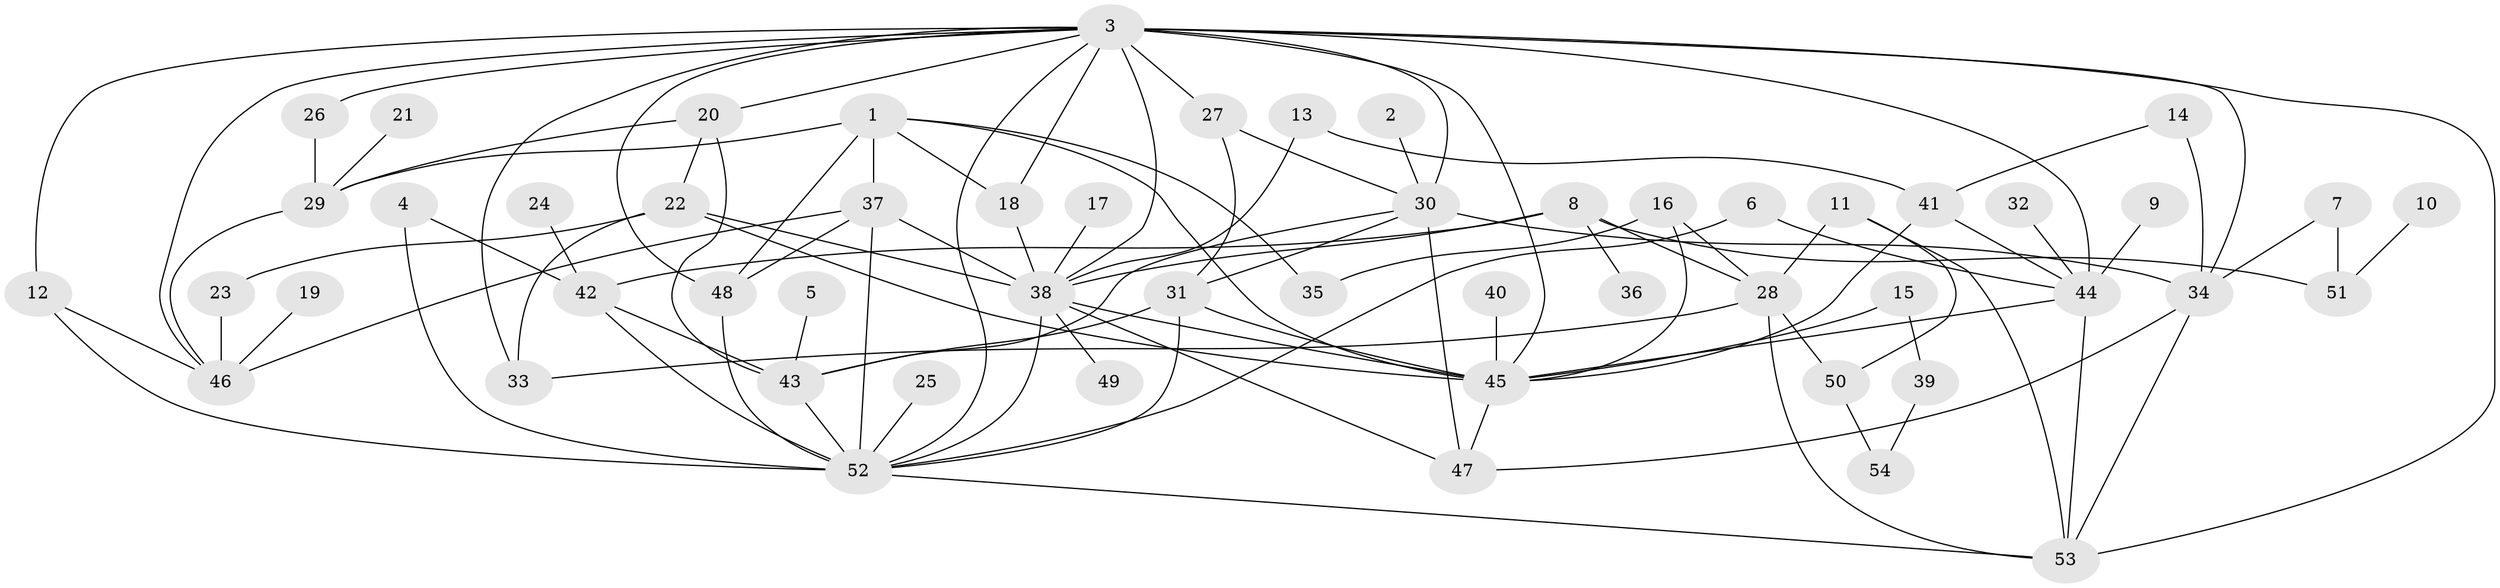 // original degree distribution, {9: 0.009345794392523364, 8: 0.018691588785046728, 5: 0.102803738317757, 4: 0.09345794392523364, 6: 0.056074766355140186, 3: 0.24299065420560748, 7: 0.009345794392523364, 1: 0.21495327102803738, 2: 0.2523364485981308}
// Generated by graph-tools (version 1.1) at 2025/25/03/09/25 03:25:27]
// undirected, 54 vertices, 102 edges
graph export_dot {
graph [start="1"]
  node [color=gray90,style=filled];
  1;
  2;
  3;
  4;
  5;
  6;
  7;
  8;
  9;
  10;
  11;
  12;
  13;
  14;
  15;
  16;
  17;
  18;
  19;
  20;
  21;
  22;
  23;
  24;
  25;
  26;
  27;
  28;
  29;
  30;
  31;
  32;
  33;
  34;
  35;
  36;
  37;
  38;
  39;
  40;
  41;
  42;
  43;
  44;
  45;
  46;
  47;
  48;
  49;
  50;
  51;
  52;
  53;
  54;
  1 -- 18 [weight=1.0];
  1 -- 29 [weight=1.0];
  1 -- 35 [weight=1.0];
  1 -- 37 [weight=1.0];
  1 -- 45 [weight=1.0];
  1 -- 48 [weight=1.0];
  2 -- 30 [weight=1.0];
  3 -- 12 [weight=1.0];
  3 -- 18 [weight=1.0];
  3 -- 20 [weight=1.0];
  3 -- 26 [weight=1.0];
  3 -- 27 [weight=1.0];
  3 -- 30 [weight=2.0];
  3 -- 33 [weight=1.0];
  3 -- 34 [weight=1.0];
  3 -- 38 [weight=1.0];
  3 -- 44 [weight=1.0];
  3 -- 45 [weight=1.0];
  3 -- 46 [weight=1.0];
  3 -- 48 [weight=1.0];
  3 -- 52 [weight=1.0];
  3 -- 53 [weight=1.0];
  4 -- 42 [weight=1.0];
  4 -- 52 [weight=1.0];
  5 -- 43 [weight=1.0];
  6 -- 44 [weight=1.0];
  6 -- 52 [weight=1.0];
  7 -- 34 [weight=1.0];
  7 -- 51 [weight=1.0];
  8 -- 28 [weight=1.0];
  8 -- 36 [weight=1.0];
  8 -- 38 [weight=1.0];
  8 -- 42 [weight=1.0];
  8 -- 51 [weight=1.0];
  9 -- 44 [weight=1.0];
  10 -- 51 [weight=1.0];
  11 -- 28 [weight=1.0];
  11 -- 50 [weight=1.0];
  11 -- 53 [weight=1.0];
  12 -- 46 [weight=1.0];
  12 -- 52 [weight=1.0];
  13 -- 38 [weight=1.0];
  13 -- 41 [weight=1.0];
  14 -- 34 [weight=1.0];
  14 -- 41 [weight=1.0];
  15 -- 39 [weight=1.0];
  15 -- 45 [weight=1.0];
  16 -- 28 [weight=1.0];
  16 -- 35 [weight=1.0];
  16 -- 45 [weight=1.0];
  17 -- 38 [weight=1.0];
  18 -- 38 [weight=1.0];
  19 -- 46 [weight=1.0];
  20 -- 22 [weight=1.0];
  20 -- 29 [weight=1.0];
  20 -- 43 [weight=1.0];
  21 -- 29 [weight=1.0];
  22 -- 23 [weight=1.0];
  22 -- 33 [weight=1.0];
  22 -- 38 [weight=1.0];
  22 -- 45 [weight=1.0];
  23 -- 46 [weight=1.0];
  24 -- 42 [weight=1.0];
  25 -- 52 [weight=1.0];
  26 -- 29 [weight=1.0];
  27 -- 30 [weight=1.0];
  27 -- 31 [weight=1.0];
  28 -- 33 [weight=1.0];
  28 -- 50 [weight=1.0];
  28 -- 53 [weight=1.0];
  29 -- 46 [weight=1.0];
  30 -- 31 [weight=1.0];
  30 -- 34 [weight=1.0];
  30 -- 43 [weight=1.0];
  30 -- 47 [weight=1.0];
  31 -- 43 [weight=1.0];
  31 -- 45 [weight=1.0];
  31 -- 52 [weight=1.0];
  32 -- 44 [weight=1.0];
  34 -- 47 [weight=1.0];
  34 -- 53 [weight=1.0];
  37 -- 38 [weight=2.0];
  37 -- 46 [weight=2.0];
  37 -- 48 [weight=1.0];
  37 -- 52 [weight=1.0];
  38 -- 45 [weight=1.0];
  38 -- 47 [weight=1.0];
  38 -- 49 [weight=1.0];
  38 -- 52 [weight=1.0];
  39 -- 54 [weight=1.0];
  40 -- 45 [weight=1.0];
  41 -- 44 [weight=1.0];
  41 -- 45 [weight=1.0];
  42 -- 43 [weight=1.0];
  42 -- 52 [weight=1.0];
  43 -- 52 [weight=2.0];
  44 -- 45 [weight=1.0];
  44 -- 53 [weight=1.0];
  45 -- 47 [weight=1.0];
  48 -- 52 [weight=1.0];
  50 -- 54 [weight=1.0];
  52 -- 53 [weight=1.0];
}
